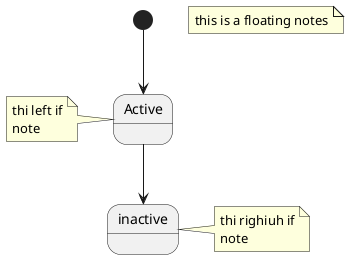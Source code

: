 @startuml

[*] --> Active
note left of Active : thi left if\nnote
Active --> inactive
note right of inactive : thi righiuh if\nnote
note "this is a floating notes" as N1
@enduml